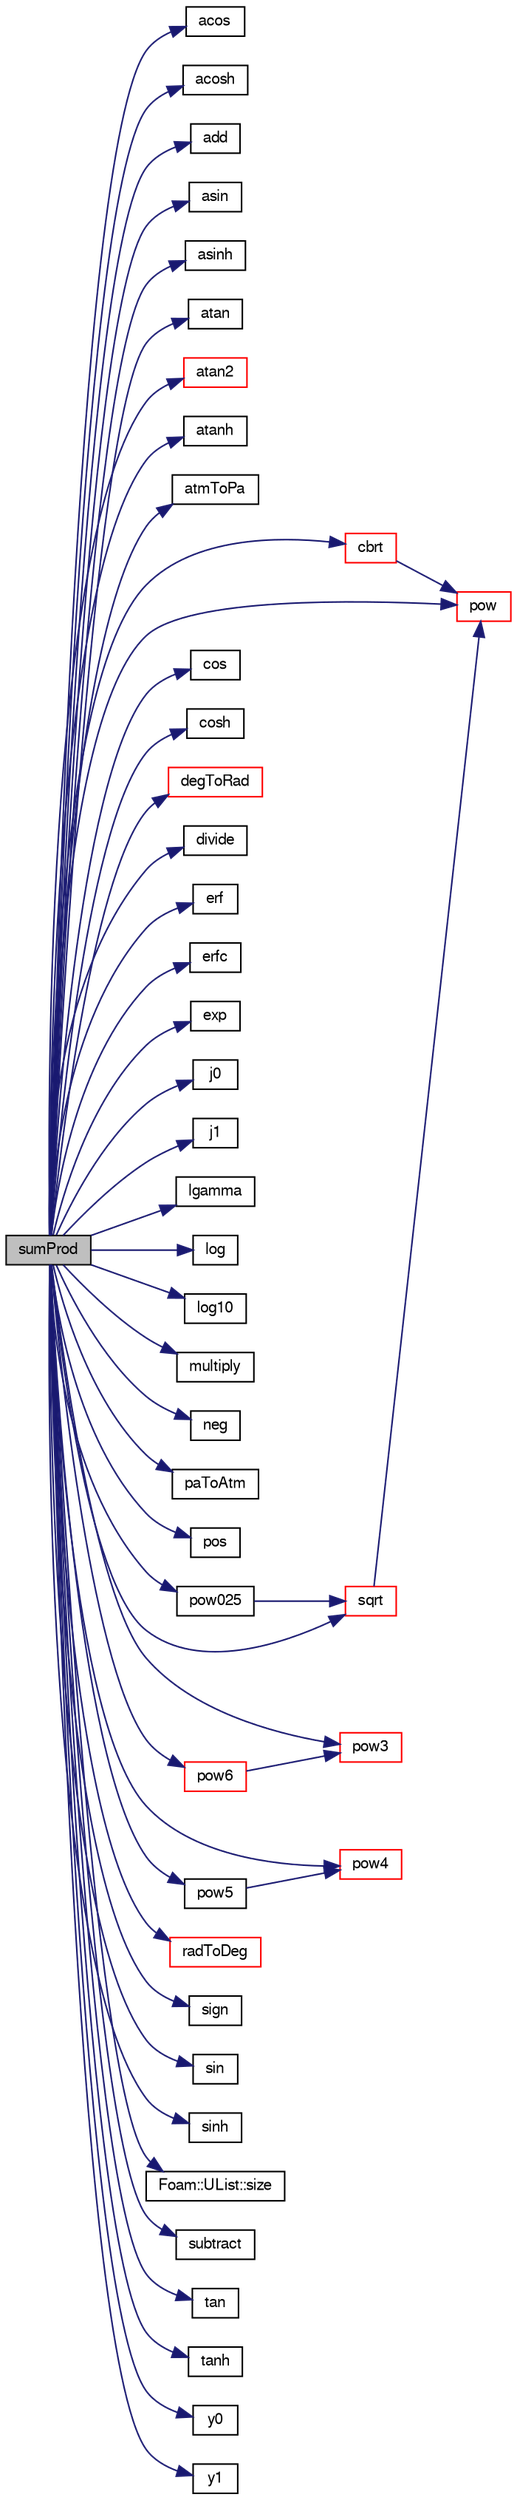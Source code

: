 digraph "sumProd"
{
  bgcolor="transparent";
  edge [fontname="FreeSans",fontsize="10",labelfontname="FreeSans",labelfontsize="10"];
  node [fontname="FreeSans",fontsize="10",shape=record];
  rankdir="LR";
  Node67714 [label="sumProd",height=0.2,width=0.4,color="black", fillcolor="grey75", style="filled", fontcolor="black"];
  Node67714 -> Node67715 [color="midnightblue",fontsize="10",style="solid",fontname="FreeSans"];
  Node67715 [label="acos",height=0.2,width=0.4,color="black",URL="$a21124.html#af1788b4e662ef398105742fd8bc861fc"];
  Node67714 -> Node67716 [color="midnightblue",fontsize="10",style="solid",fontname="FreeSans"];
  Node67716 [label="acosh",height=0.2,width=0.4,color="black",URL="$a21124.html#a7ee7684456285ef2d4ad2bfc1acc70eb"];
  Node67714 -> Node67717 [color="midnightblue",fontsize="10",style="solid",fontname="FreeSans"];
  Node67717 [label="add",height=0.2,width=0.4,color="black",URL="$a21124.html#a8d90b63d17d5d750735638b24d06454c"];
  Node67714 -> Node67718 [color="midnightblue",fontsize="10",style="solid",fontname="FreeSans"];
  Node67718 [label="asin",height=0.2,width=0.4,color="black",URL="$a21124.html#a0f833aaca51130190a5001a7e5392f8a"];
  Node67714 -> Node67719 [color="midnightblue",fontsize="10",style="solid",fontname="FreeSans"];
  Node67719 [label="asinh",height=0.2,width=0.4,color="black",URL="$a21124.html#afc919e4571e2718bd0928d9fe9fe05d9"];
  Node67714 -> Node67720 [color="midnightblue",fontsize="10",style="solid",fontname="FreeSans"];
  Node67720 [label="atan",height=0.2,width=0.4,color="black",URL="$a21124.html#ad6eae891a1f3036557375a5820d2aedd"];
  Node67714 -> Node67721 [color="midnightblue",fontsize="10",style="solid",fontname="FreeSans"];
  Node67721 [label="atan2",height=0.2,width=0.4,color="red",URL="$a21124.html#a7c3244436f5bb68e49184c00b86ccc8d"];
  Node67714 -> Node67725 [color="midnightblue",fontsize="10",style="solid",fontname="FreeSans"];
  Node67725 [label="atanh",height=0.2,width=0.4,color="black",URL="$a21124.html#ab0b04d3c17f60b6d0e1b94965732788a"];
  Node67714 -> Node67726 [color="midnightblue",fontsize="10",style="solid",fontname="FreeSans"];
  Node67726 [label="atmToPa",height=0.2,width=0.4,color="black",URL="$a21124.html#ab84de09a385239bcbdf4037a0af96efe",tooltip="Conversion from atm to Pa. "];
  Node67714 -> Node67727 [color="midnightblue",fontsize="10",style="solid",fontname="FreeSans"];
  Node67727 [label="cbrt",height=0.2,width=0.4,color="red",URL="$a21124.html#aca0b7feea326c0e1e9e04078a319d019"];
  Node67727 -> Node67729 [color="midnightblue",fontsize="10",style="solid",fontname="FreeSans"];
  Node67729 [label="pow",height=0.2,width=0.4,color="red",URL="$a21124.html#a7500c8e9d27a442adc75e287de074c7c"];
  Node67714 -> Node67730 [color="midnightblue",fontsize="10",style="solid",fontname="FreeSans"];
  Node67730 [label="cos",height=0.2,width=0.4,color="black",URL="$a21124.html#aebb41a148f7cf44b63e12f69e487e49f"];
  Node67714 -> Node67731 [color="midnightblue",fontsize="10",style="solid",fontname="FreeSans"];
  Node67731 [label="cosh",height=0.2,width=0.4,color="black",URL="$a21124.html#a3932d96c91c4cd6e04cf952338e7b5db"];
  Node67714 -> Node67732 [color="midnightblue",fontsize="10",style="solid",fontname="FreeSans"];
  Node67732 [label="degToRad",height=0.2,width=0.4,color="red",URL="$a21124.html#af706f965be4d1457b0f1e7fade1c0118",tooltip="Conversion from degrees to radians. "];
  Node67714 -> Node67734 [color="midnightblue",fontsize="10",style="solid",fontname="FreeSans"];
  Node67734 [label="divide",height=0.2,width=0.4,color="black",URL="$a21124.html#a74ffc83cf5b72fd4952167784f603ffe"];
  Node67714 -> Node67735 [color="midnightblue",fontsize="10",style="solid",fontname="FreeSans"];
  Node67735 [label="erf",height=0.2,width=0.4,color="black",URL="$a21124.html#a4ca8212bed8b44f128676f95c4d62bf3"];
  Node67714 -> Node67736 [color="midnightblue",fontsize="10",style="solid",fontname="FreeSans"];
  Node67736 [label="erfc",height=0.2,width=0.4,color="black",URL="$a21124.html#a0bf32f01fb2ed3b691fdcd0bd8b182df"];
  Node67714 -> Node67737 [color="midnightblue",fontsize="10",style="solid",fontname="FreeSans"];
  Node67737 [label="exp",height=0.2,width=0.4,color="black",URL="$a21124.html#a12bca6c677fcf0977532179c3cb9bb89"];
  Node67714 -> Node67738 [color="midnightblue",fontsize="10",style="solid",fontname="FreeSans"];
  Node67738 [label="j0",height=0.2,width=0.4,color="black",URL="$a21124.html#af49d6e159102d039821a05477b87e44e"];
  Node67714 -> Node67739 [color="midnightblue",fontsize="10",style="solid",fontname="FreeSans"];
  Node67739 [label="j1",height=0.2,width=0.4,color="black",URL="$a21124.html#a2c78c31adb3b8f2a95560d188aecdbec"];
  Node67714 -> Node67740 [color="midnightblue",fontsize="10",style="solid",fontname="FreeSans"];
  Node67740 [label="lgamma",height=0.2,width=0.4,color="black",URL="$a21124.html#a26ec6e5e1885acc36bdb70464a4d694e"];
  Node67714 -> Node67741 [color="midnightblue",fontsize="10",style="solid",fontname="FreeSans"];
  Node67741 [label="log",height=0.2,width=0.4,color="black",URL="$a21124.html#a6e89590da9859ad497977e08f110d4b5"];
  Node67714 -> Node67742 [color="midnightblue",fontsize="10",style="solid",fontname="FreeSans"];
  Node67742 [label="log10",height=0.2,width=0.4,color="black",URL="$a21124.html#a58a2d0da0179f2ae967ab96f82818a3b"];
  Node67714 -> Node67743 [color="midnightblue",fontsize="10",style="solid",fontname="FreeSans"];
  Node67743 [label="multiply",height=0.2,width=0.4,color="black",URL="$a21124.html#ae81fb61e7069664388dff10a96a30486"];
  Node67714 -> Node67744 [color="midnightblue",fontsize="10",style="solid",fontname="FreeSans"];
  Node67744 [label="neg",height=0.2,width=0.4,color="black",URL="$a12539.html#aeaad6ca0d9f9a2dff9b338b42cd869b9"];
  Node67714 -> Node67745 [color="midnightblue",fontsize="10",style="solid",fontname="FreeSans"];
  Node67745 [label="paToAtm",height=0.2,width=0.4,color="black",URL="$a21124.html#adb5b2fcc5bcdaf68bd5fff0c89855710",tooltip="Conversion from atm to Pa. "];
  Node67714 -> Node67746 [color="midnightblue",fontsize="10",style="solid",fontname="FreeSans"];
  Node67746 [label="pos",height=0.2,width=0.4,color="black",URL="$a12539.html#a44b9821c8742536715efac47391df780"];
  Node67714 -> Node67729 [color="midnightblue",fontsize="10",style="solid",fontname="FreeSans"];
  Node67714 -> Node67747 [color="midnightblue",fontsize="10",style="solid",fontname="FreeSans"];
  Node67747 [label="pow025",height=0.2,width=0.4,color="black",URL="$a12539.html#a9fe5ec931c55c838aa661f6eeee09c29"];
  Node67747 -> Node67748 [color="midnightblue",fontsize="10",style="solid",fontname="FreeSans"];
  Node67748 [label="sqrt",height=0.2,width=0.4,color="red",URL="$a21124.html#a8616bd62eebf2342a80222fecb1bda71"];
  Node67748 -> Node67729 [color="midnightblue",fontsize="10",style="solid",fontname="FreeSans"];
  Node67714 -> Node67749 [color="midnightblue",fontsize="10",style="solid",fontname="FreeSans"];
  Node67749 [label="pow3",height=0.2,width=0.4,color="red",URL="$a12539.html#a321e95ad714c9c00f472182f293fd081"];
  Node67714 -> Node67752 [color="midnightblue",fontsize="10",style="solid",fontname="FreeSans"];
  Node67752 [label="pow4",height=0.2,width=0.4,color="red",URL="$a12539.html#ac545feff80667a9f4c571d99979a473b"];
  Node67714 -> Node67753 [color="midnightblue",fontsize="10",style="solid",fontname="FreeSans"];
  Node67753 [label="pow5",height=0.2,width=0.4,color="black",URL="$a12539.html#ac713d082deaf007c1a4188c4f97f4641"];
  Node67753 -> Node67752 [color="midnightblue",fontsize="10",style="solid",fontname="FreeSans"];
  Node67714 -> Node67754 [color="midnightblue",fontsize="10",style="solid",fontname="FreeSans"];
  Node67754 [label="pow6",height=0.2,width=0.4,color="red",URL="$a12539.html#a90420bfcdd1903370a6eada9a34bcded"];
  Node67754 -> Node67749 [color="midnightblue",fontsize="10",style="solid",fontname="FreeSans"];
  Node67714 -> Node67755 [color="midnightblue",fontsize="10",style="solid",fontname="FreeSans"];
  Node67755 [label="radToDeg",height=0.2,width=0.4,color="red",URL="$a21124.html#a43e249466ea923a1a1243c5f91fbd2d7",tooltip="Conversion from radians to degrees. "];
  Node67714 -> Node67756 [color="midnightblue",fontsize="10",style="solid",fontname="FreeSans"];
  Node67756 [label="sign",height=0.2,width=0.4,color="black",URL="$a12539.html#a570fd8413c1401fe06ba6f8750781849"];
  Node67714 -> Node67757 [color="midnightblue",fontsize="10",style="solid",fontname="FreeSans"];
  Node67757 [label="sin",height=0.2,width=0.4,color="black",URL="$a21124.html#a4517d680df5510934705011b30dcefa6"];
  Node67714 -> Node67758 [color="midnightblue",fontsize="10",style="solid",fontname="FreeSans"];
  Node67758 [label="sinh",height=0.2,width=0.4,color="black",URL="$a21124.html#a529b9d349b19d5d174fb59f2596f8c43"];
  Node67714 -> Node67759 [color="midnightblue",fontsize="10",style="solid",fontname="FreeSans"];
  Node67759 [label="Foam::UList::size",height=0.2,width=0.4,color="black",URL="$a25698.html#a47b3bf30da1eb3ab8076b5fbe00e0494",tooltip="Return the number of elements in the UList. "];
  Node67714 -> Node67748 [color="midnightblue",fontsize="10",style="solid",fontname="FreeSans"];
  Node67714 -> Node67760 [color="midnightblue",fontsize="10",style="solid",fontname="FreeSans"];
  Node67760 [label="subtract",height=0.2,width=0.4,color="black",URL="$a21124.html#a3e667d426d1fee1413ad49d3d63fd2c2"];
  Node67714 -> Node67761 [color="midnightblue",fontsize="10",style="solid",fontname="FreeSans"];
  Node67761 [label="tan",height=0.2,width=0.4,color="black",URL="$a21124.html#a18940c864aa0256e0d61061dbfe23243"];
  Node67714 -> Node67762 [color="midnightblue",fontsize="10",style="solid",fontname="FreeSans"];
  Node67762 [label="tanh",height=0.2,width=0.4,color="black",URL="$a21124.html#a495b8b73fde3fbf83457f43628cc4087"];
  Node67714 -> Node67763 [color="midnightblue",fontsize="10",style="solid",fontname="FreeSans"];
  Node67763 [label="y0",height=0.2,width=0.4,color="black",URL="$a21124.html#a30cc5927b23ad62902bfeab8cc64ef1b"];
  Node67714 -> Node67764 [color="midnightblue",fontsize="10",style="solid",fontname="FreeSans"];
  Node67764 [label="y1",height=0.2,width=0.4,color="black",URL="$a21124.html#a7e98eb36b7cdbd7648def4d7b3fbe0a7"];
}
